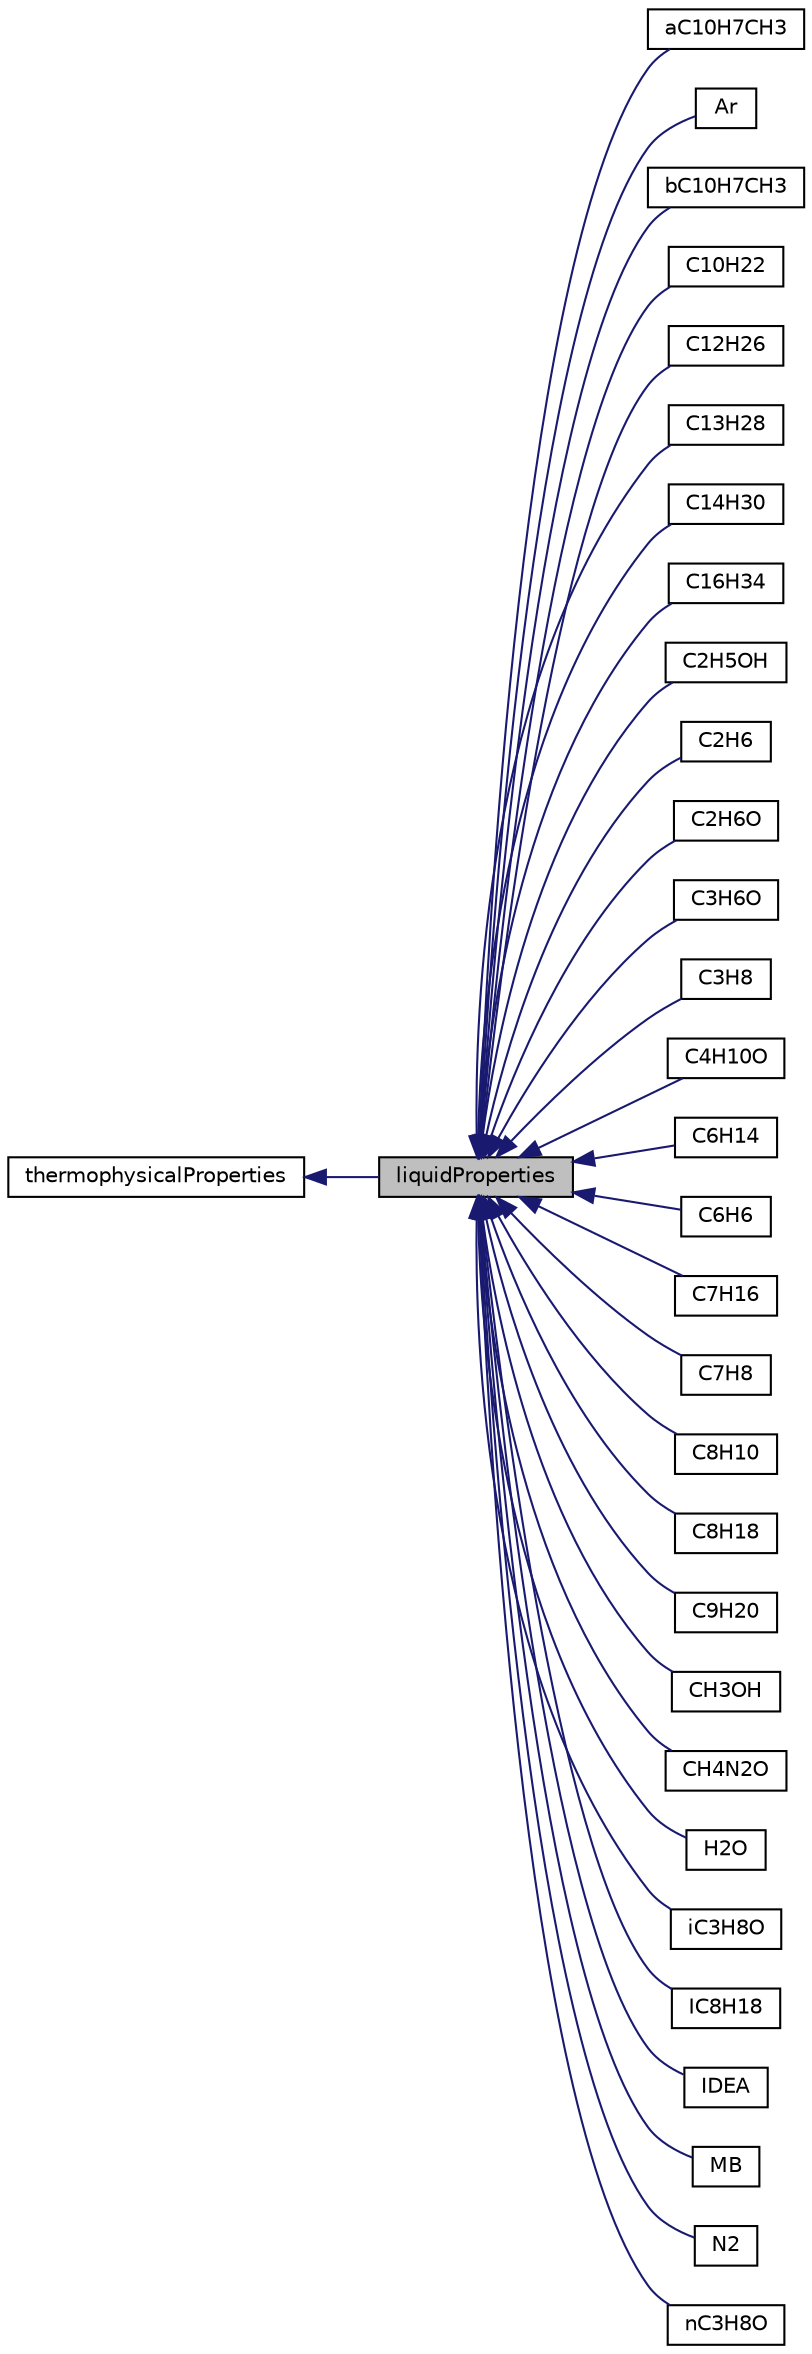 digraph "liquidProperties"
{
  bgcolor="transparent";
  edge [fontname="Helvetica",fontsize="10",labelfontname="Helvetica",labelfontsize="10"];
  node [fontname="Helvetica",fontsize="10",shape=record];
  rankdir="LR";
  Node1 [label="liquidProperties",height=0.2,width=0.4,color="black", fillcolor="grey75", style="filled" fontcolor="black"];
  Node2 -> Node1 [dir="back",color="midnightblue",fontsize="10",style="solid",fontname="Helvetica"];
  Node2 [label="thermophysicalProperties",height=0.2,width=0.4,color="black",URL="$classFoam_1_1thermophysicalProperties.html",tooltip="Base-class for thermophysical properties of solids, liquids and gases providing an interface compatib..."];
  Node1 -> Node3 [dir="back",color="midnightblue",fontsize="10",style="solid",fontname="Helvetica"];
  Node3 [label="aC10H7CH3",height=0.2,width=0.4,color="black",URL="$classFoam_1_1aC10H7CH3.html",tooltip="alphaMethylNaphthalene "];
  Node1 -> Node4 [dir="back",color="midnightblue",fontsize="10",style="solid",fontname="Helvetica"];
  Node4 [label="Ar",height=0.2,width=0.4,color="black",URL="$classFoam_1_1Ar.html",tooltip="Liquid Ar. "];
  Node1 -> Node5 [dir="back",color="midnightblue",fontsize="10",style="solid",fontname="Helvetica"];
  Node5 [label="bC10H7CH3",height=0.2,width=0.4,color="black",URL="$classFoam_1_1bC10H7CH3.html",tooltip="betaMethylNaphthalene "];
  Node1 -> Node6 [dir="back",color="midnightblue",fontsize="10",style="solid",fontname="Helvetica"];
  Node6 [label="C10H22",height=0.2,width=0.4,color="black",URL="$classFoam_1_1C10H22.html",tooltip="nDecane "];
  Node1 -> Node7 [dir="back",color="midnightblue",fontsize="10",style="solid",fontname="Helvetica"];
  Node7 [label="C12H26",height=0.2,width=0.4,color="black",URL="$classFoam_1_1C12H26.html",tooltip="nDodecane "];
  Node1 -> Node8 [dir="back",color="midnightblue",fontsize="10",style="solid",fontname="Helvetica"];
  Node8 [label="C13H28",height=0.2,width=0.4,color="black",URL="$classFoam_1_1C13H28.html",tooltip="nTriDecane "];
  Node1 -> Node9 [dir="back",color="midnightblue",fontsize="10",style="solid",fontname="Helvetica"];
  Node9 [label="C14H30",height=0.2,width=0.4,color="black",URL="$classFoam_1_1C14H30.html",tooltip="nTetraDecane "];
  Node1 -> Node10 [dir="back",color="midnightblue",fontsize="10",style="solid",fontname="Helvetica"];
  Node10 [label="C16H34",height=0.2,width=0.4,color="black",URL="$classFoam_1_1C16H34.html",tooltip="nHexaDecane "];
  Node1 -> Node11 [dir="back",color="midnightblue",fontsize="10",style="solid",fontname="Helvetica"];
  Node11 [label="C2H5OH",height=0.2,width=0.4,color="black",URL="$classFoam_1_1C2H5OH.html",tooltip="ethanol "];
  Node1 -> Node12 [dir="back",color="midnightblue",fontsize="10",style="solid",fontname="Helvetica"];
  Node12 [label="C2H6",height=0.2,width=0.4,color="black",URL="$classFoam_1_1C2H6.html",tooltip="ethane "];
  Node1 -> Node13 [dir="back",color="midnightblue",fontsize="10",style="solid",fontname="Helvetica"];
  Node13 [label="C2H6O",height=0.2,width=0.4,color="black",URL="$classFoam_1_1C2H6O.html",tooltip="diMethylEther "];
  Node1 -> Node14 [dir="back",color="midnightblue",fontsize="10",style="solid",fontname="Helvetica"];
  Node14 [label="C3H6O",height=0.2,width=0.4,color="black",URL="$classFoam_1_1C3H6O.html",tooltip="acetone "];
  Node1 -> Node15 [dir="back",color="midnightblue",fontsize="10",style="solid",fontname="Helvetica"];
  Node15 [label="C3H8",height=0.2,width=0.4,color="black",URL="$classFoam_1_1C3H8.html",tooltip="propane "];
  Node1 -> Node16 [dir="back",color="midnightblue",fontsize="10",style="solid",fontname="Helvetica"];
  Node16 [label="C4H10O",height=0.2,width=0.4,color="black",URL="$classFoam_1_1C4H10O.html",tooltip="diEthylEther "];
  Node1 -> Node17 [dir="back",color="midnightblue",fontsize="10",style="solid",fontname="Helvetica"];
  Node17 [label="C6H14",height=0.2,width=0.4,color="black",URL="$classFoam_1_1C6H14.html",tooltip="nHexane "];
  Node1 -> Node18 [dir="back",color="midnightblue",fontsize="10",style="solid",fontname="Helvetica"];
  Node18 [label="C6H6",height=0.2,width=0.4,color="black",URL="$classFoam_1_1C6H6.html",tooltip="benzene "];
  Node1 -> Node19 [dir="back",color="midnightblue",fontsize="10",style="solid",fontname="Helvetica"];
  Node19 [label="C7H16",height=0.2,width=0.4,color="black",URL="$classFoam_1_1C7H16.html",tooltip="nHeptane "];
  Node1 -> Node20 [dir="back",color="midnightblue",fontsize="10",style="solid",fontname="Helvetica"];
  Node20 [label="C7H8",height=0.2,width=0.4,color="black",URL="$classFoam_1_1C7H8.html",tooltip="toluene "];
  Node1 -> Node21 [dir="back",color="midnightblue",fontsize="10",style="solid",fontname="Helvetica"];
  Node21 [label="C8H10",height=0.2,width=0.4,color="black",URL="$classFoam_1_1C8H10.html",tooltip="ethylBenzene "];
  Node1 -> Node22 [dir="back",color="midnightblue",fontsize="10",style="solid",fontname="Helvetica"];
  Node22 [label="C8H18",height=0.2,width=0.4,color="black",URL="$classFoam_1_1C8H18.html",tooltip="nOctane "];
  Node1 -> Node23 [dir="back",color="midnightblue",fontsize="10",style="solid",fontname="Helvetica"];
  Node23 [label="C9H20",height=0.2,width=0.4,color="black",URL="$classFoam_1_1C9H20.html",tooltip="nNonane "];
  Node1 -> Node24 [dir="back",color="midnightblue",fontsize="10",style="solid",fontname="Helvetica"];
  Node24 [label="CH3OH",height=0.2,width=0.4,color="black",URL="$classFoam_1_1CH3OH.html",tooltip="methanol "];
  Node1 -> Node25 [dir="back",color="midnightblue",fontsize="10",style="solid",fontname="Helvetica"];
  Node25 [label="CH4N2O",height=0.2,width=0.4,color="black",URL="$classFoam_1_1CH4N2O.html",tooltip="urea, note that some of the properties are unavailable in the literature and have been copied from wa..."];
  Node1 -> Node26 [dir="back",color="midnightblue",fontsize="10",style="solid",fontname="Helvetica"];
  Node26 [label="H2O",height=0.2,width=0.4,color="black",URL="$classFoam_1_1H2O.html",tooltip="water "];
  Node1 -> Node27 [dir="back",color="midnightblue",fontsize="10",style="solid",fontname="Helvetica"];
  Node27 [label="iC3H8O",height=0.2,width=0.4,color="black",URL="$classFoam_1_1iC3H8O.html",tooltip="iso-propanol "];
  Node1 -> Node28 [dir="back",color="midnightblue",fontsize="10",style="solid",fontname="Helvetica"];
  Node28 [label="IC8H18",height=0.2,width=0.4,color="black",URL="$classFoam_1_1IC8H18.html",tooltip="iso-Octane "];
  Node1 -> Node29 [dir="back",color="midnightblue",fontsize="10",style="solid",fontname="Helvetica"];
  Node29 [label="IDEA",height=0.2,width=0.4,color="black",URL="$classFoam_1_1IDEA.html",tooltip="The IDEA fuel is constructed by adding 30% alphaMethylNaphthalene with 70% n-decane. "];
  Node1 -> Node30 [dir="back",color="midnightblue",fontsize="10",style="solid",fontname="Helvetica"];
  Node30 [label="MB",height=0.2,width=0.4,color="black",URL="$classFoam_1_1MB.html",tooltip="Liquid nC3H7COOCH3 or (MB) methyl butyrate (used for biodiesel surrogate) "];
  Node1 -> Node31 [dir="back",color="midnightblue",fontsize="10",style="solid",fontname="Helvetica"];
  Node31 [label="N2",height=0.2,width=0.4,color="black",URL="$classFoam_1_1N2.html",tooltip="Liquid N2. "];
  Node1 -> Node32 [dir="back",color="midnightblue",fontsize="10",style="solid",fontname="Helvetica"];
  Node32 [label="nC3H8O",height=0.2,width=0.4,color="black",URL="$classFoam_1_1nC3H8O.html",tooltip="propanol "];
}
